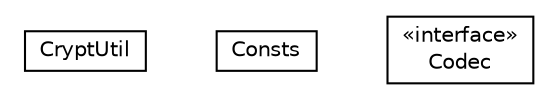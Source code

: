#!/usr/local/bin/dot
#
# Class diagram 
# Generated by UMLGraph version R5_6-24-gf6e263 (http://www.umlgraph.org/)
#

digraph G {
	edge [fontname="Helvetica",fontsize=10,labelfontname="Helvetica",labelfontsize=10];
	node [fontname="Helvetica",fontsize=10,shape=plaintext];
	nodesep=0.25;
	ranksep=0.5;
	// org.universAAL.middleware.connectors.communication.jgroups.util.CryptUtil
	c30415 [label=<<table title="org.universAAL.middleware.connectors.communication.jgroups.util.CryptUtil" border="0" cellborder="1" cellspacing="0" cellpadding="2" port="p" href="./CryptUtil.html">
		<tr><td><table border="0" cellspacing="0" cellpadding="1">
<tr><td align="center" balign="center"> CryptUtil </td></tr>
		</table></td></tr>
		</table>>, URL="./CryptUtil.html", fontname="Helvetica", fontcolor="black", fontsize=10.0];
	// org.universAAL.middleware.connectors.communication.jgroups.util.Consts
	c30416 [label=<<table title="org.universAAL.middleware.connectors.communication.jgroups.util.Consts" border="0" cellborder="1" cellspacing="0" cellpadding="2" port="p" href="./Consts.html">
		<tr><td><table border="0" cellspacing="0" cellpadding="1">
<tr><td align="center" balign="center"> Consts </td></tr>
		</table></td></tr>
		</table>>, URL="./Consts.html", fontname="Helvetica", fontcolor="black", fontsize=10.0];
	// org.universAAL.middleware.connectors.communication.jgroups.util.Codec
	c30417 [label=<<table title="org.universAAL.middleware.connectors.communication.jgroups.util.Codec" border="0" cellborder="1" cellspacing="0" cellpadding="2" port="p" href="./Codec.html">
		<tr><td><table border="0" cellspacing="0" cellpadding="1">
<tr><td align="center" balign="center"> &#171;interface&#187; </td></tr>
<tr><td align="center" balign="center"> Codec </td></tr>
		</table></td></tr>
		</table>>, URL="./Codec.html", fontname="Helvetica", fontcolor="black", fontsize=10.0];
}

